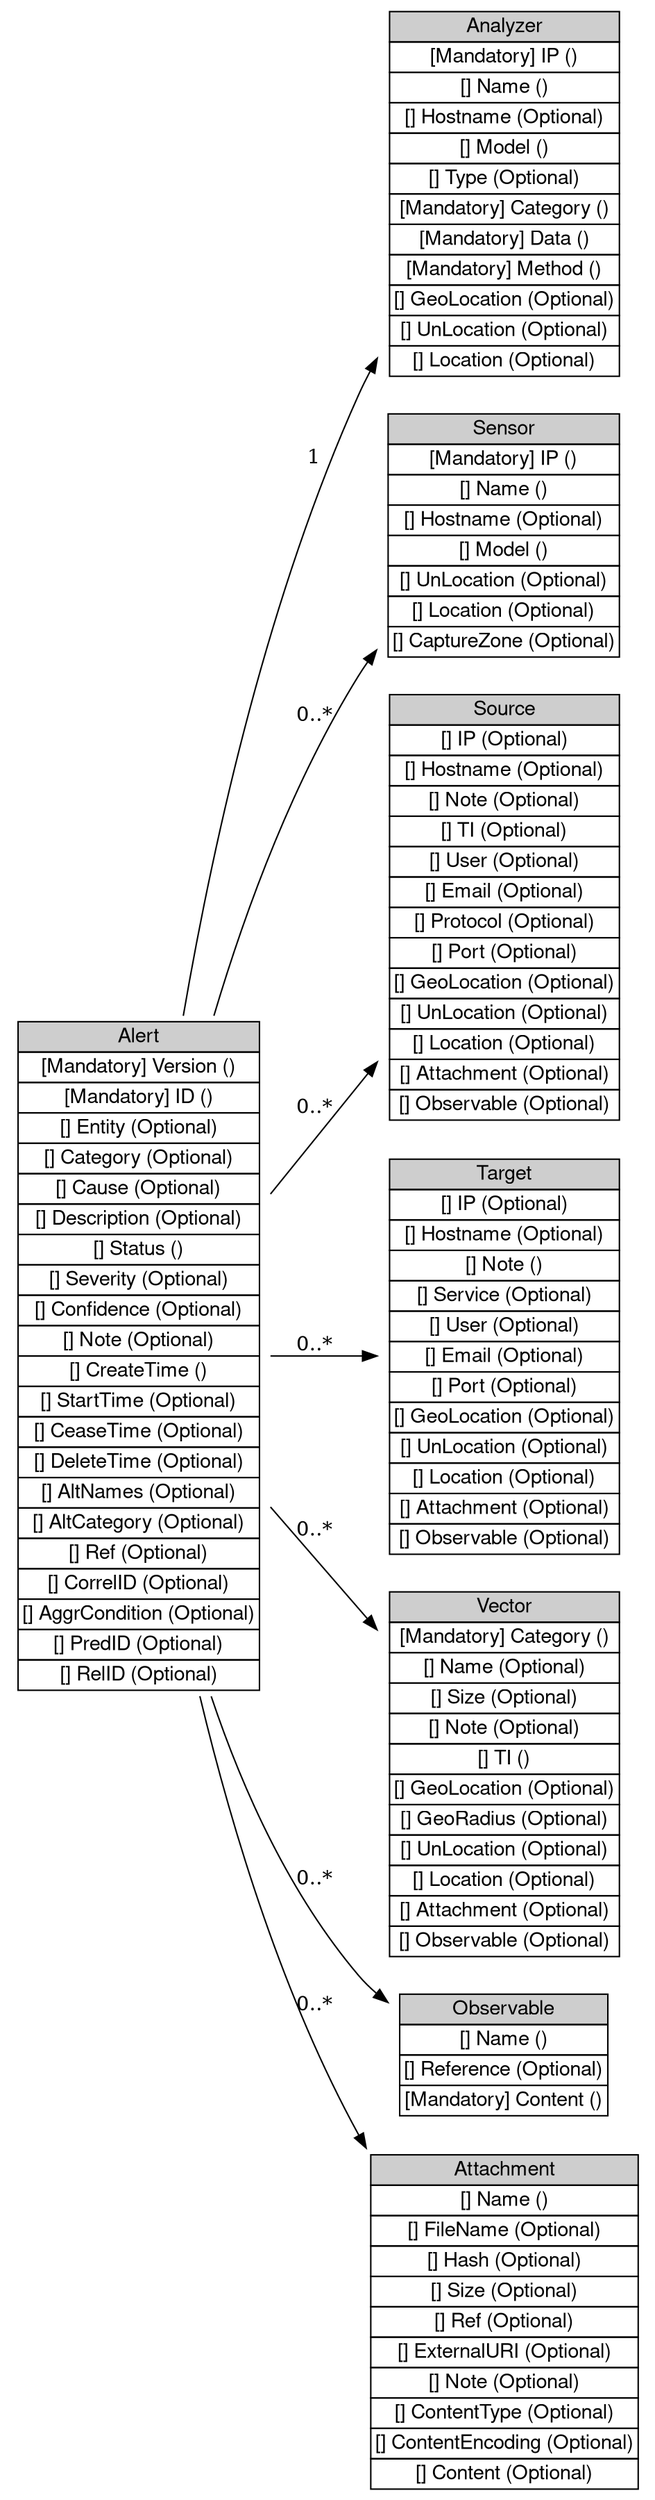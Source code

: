 digraph Alert {
	graph [bb="0,0,444,1719.5",
		rankdir=LR
	];
	node [label="\N"];
	Alert	[height=6.5278,
		label=<<table BORDER="0" CELLBORDER="1" CELLSPACING="0"> <tr> <td BGCOLOR="#CECECE" HREF="../IDMEFv2/Alert.html" TITLE="The Alert class contains high level information about the event that triggered the alert. "><FONT FACE="Nimbus Sans L">Alert</FONT></td> </tr>" %<tr><td  HREF="../IDMEFv2/Alert.html" TITLE="The version of the IDMEF format in use by this alert."><FONT FACE="Nimbus Sans L">[Mandatory] Version ()</FONT></td></tr>%<tr><td  HREF="../IDMEFv2/Alert.html" TITLE="Unique identifier for the alert."><FONT FACE="Nimbus Sans L">[Mandatory] ID ()</FONT></td></tr>%<tr><td  HREF="../IDMEFv2/Alert.html" TITLE="Tenant ID to support multi-tenancy (e.g. decentralized infrastructure, local agency, subsidiary company, etc.)."><FONT FACE="Nimbus Sans L">[] Entity (Optional)</FONT></td></tr>%<tr><td  HREF="../IDMEFv2/Alert.html" TITLE="The incident&#39;s category &amp; subcategory as listed in [ENISA-RIST] using the format &quot;category.subcategory&quot; (e.g. &quot;Attempt.Exploit&quot;)."><FONT FACE="Nimbus Sans L">[] Category (Optional)</FONT></td></tr>%<tr><td  HREF="../IDMEFv2/Alert.html" TITLE="Alert cause, if known at the time of detection."><FONT FACE="Nimbus Sans L">[] Cause (Optional)</FONT></td></tr>%<tr><td  HREF="../IDMEFv2/Alert.html" TITLE="Short free text human-readable description."><FONT FACE="Nimbus Sans L">[] Description (Optional)</FONT></td></tr>%<tr><td  HREF="../IDMEFv2/Alert.html" TITLE="Expires 18 April 2023                [Page 28]"><FONT FACE="Nimbus Sans L">[] Status ()</FONT></td></tr>%<tr><td  HREF="../IDMEFv2/Alert.html" TITLE="Severity of the alert."><FONT FACE="Nimbus Sans L">[] Severity (Optional)</FONT></td></tr>%<tr><td  HREF="../IDMEFv2/Alert.html" TITLE="A floating-point value between 0 and 1 indicating the analyzer&#39;s confidence in its own reliability of this particular detection, where 0 means that the detection is surely incorrect while 1 means there is no doubt about the detection made."><FONT FACE="Nimbus Sans L">[] Confidence (Optional)</FONT></td></tr>%<tr><td  HREF="../IDMEFv2/Alert.html" TITLE="Free text human-readable additional note, possibly a longer description of the incident if is not already obvious."><FONT FACE="Nimbus Sans L">[] Note (Optional)</FONT></td></tr>%<tr><td  HREF="../IDMEFv2/Alert.html" TITLE="events."><FONT FACE="Nimbus Sans L">[] CreateTime ()</FONT></td></tr>%<tr><td  HREF="../IDMEFv2/Alert.html" TITLE="Timestamp indicating the deduced start of the event."><FONT FACE="Nimbus Sans L">[] StartTime (Optional)</FONT></td></tr>%<tr><td  HREF="../IDMEFv2/Alert.html" TITLE="Timestamp indicating the deduced end of the event."><FONT FACE="Nimbus Sans L">[] CeaseTime (Optional)</FONT></td></tr>%<tr><td  HREF="../IDMEFv2/Alert.html" TITLE="Timestamp indicating when the message must be deleted."><FONT FACE="Nimbus Sans L">[] DeleteTime (Optional)</FONT></td></tr>%<tr><td  HREF="../IDMEFv2/Alert.html" TITLE="Alternative identifiers; strings which help pair the event to internal systems&#39; information (for example ticket IDs inside a request tracking systems)."><FONT FACE="Nimbus Sans L">[] AltNames (Optional)</FONT></td></tr>%<tr><td  HREF="../IDMEFv2/Alert.html" TITLE="Alternate categories from a reference other than [ENISA-RIST] (e.g.  MISP, MITRE ATT@CK or another proprietary/ internal reference)."><FONT FACE="Nimbus Sans L">[] AltCategory (Optional)</FONT></td></tr>%<tr><td  HREF="../IDMEFv2/Alert.html" TITLE="References to sources of information related to the alert and/or vulnerability, and specific to this alert."><FONT FACE="Nimbus Sans L">[] Ref (Optional)</FONT></td></tr>%<tr><td  HREF="../IDMEFv2/Alert.html" TITLE="Identifiers for the messages which were used as information sources to create this message, in case the message has been created based on correlation/analysis/deduction from other messages."><FONT FACE="Nimbus Sans L">[] CorrelID (Optional)</FONT></td></tr>%<tr><td  HREF="../IDMEFv2/Alert.html" TITLE="A list of IDMEF fields used to aggregate events.  The values for these fields will be the same in all aggregated events."><FONT FACE="Nimbus Sans L">[] AggrCondition (Optional)</FONT></td></tr>%<tr><td  HREF="../IDMEFv2/Alert.html" TITLE="A list containing the identifiers of previous messages which are obsoleted by this message."><FONT FACE="Nimbus Sans L">[] PredID (Optional)</FONT></td></tr>%<tr><td  HREF="../IDMEFv2/Alert.html" TITLE="A list containing the identifiers of other messages related to this message."><FONT FACE="Nimbus Sans L">[] RelID (Optional)</FONT></td></tr>%</table>>,
		pos="91,786.5",
		shape=plaintext,
		width=2.5278];
	Analyzer	[height=3.6111,
		label=<<table BORDER="0" CELLBORDER="1" CELLSPACING="0"> <tr> <td BGCOLOR="#CECECE" HREF="../IDMEFv2/Analyzer.html" TITLE="The Analyzer class describes the module that has analyzed the data captured by the sensors, identified an event of interest and decided to create an alert. "><FONT FACE="Nimbus Sans L">Analyzer</FONT></td> </tr>" %<tr><td  HREF="../IDMEFv2/Analyzer.html" TITLE="Analyzer IP address."><FONT FACE="Nimbus Sans L">[Mandatory] IP ()</FONT></td></tr>%<tr><td  HREF="../IDMEFv2/Analyzer.html" TITLE="however still bear some meaningful sense."><FONT FACE="Nimbus Sans L">[] Name ()</FONT></td></tr>%<tr><td  HREF="../IDMEFv2/Analyzer.html" TITLE="Hostname of this analyzer."><FONT FACE="Nimbus Sans L">[] Hostname (Optional)</FONT></td></tr>%<tr><td  HREF="../IDMEFv2/Analyzer.html" TITLE="brand and version)."><FONT FACE="Nimbus Sans L">[] Model ()</FONT></td></tr>%<tr><td  HREF="../IDMEFv2/Analyzer.html" TITLE="Analyzer type."><FONT FACE="Nimbus Sans L">[] Type (Optional)</FONT></td></tr>%<tr><td  HREF="../IDMEFv2/Analyzer.html" TITLE="Analyzer categories."><FONT FACE="Nimbus Sans L">[Mandatory] Category ()</FONT></td></tr>%<tr><td  HREF="../IDMEFv2/Analyzer.html" TITLE="Type of data analyzed during the detection."><FONT FACE="Nimbus Sans L">[Mandatory] Data ()</FONT></td></tr>%<tr><td  HREF="../IDMEFv2/Analyzer.html" TITLE="Detection method."><FONT FACE="Nimbus Sans L">[Mandatory] Method ()</FONT></td></tr>%<tr><td  HREF="../IDMEFv2/Analyzer.html" TITLE="GPS coordinates for the analyzer."><FONT FACE="Nimbus Sans L">[] GeoLocation (Optional)</FONT></td></tr>%<tr><td  HREF="../IDMEFv2/Analyzer.html" TITLE="Standard UN/Locode for the analyzer."><FONT FACE="Nimbus Sans L">[] UnLocation (Optional)</FONT></td></tr>%<tr><td  HREF="../IDMEFv2/Analyzer.html" TITLE="Internal name for the location of the analyzer."><FONT FACE="Nimbus Sans L">[] Location (Optional)</FONT></td></tr>%</table>>,
		pos="343.5,1589.5",
		shape=plaintext,
		width=2.4306];
	Alert -> Analyzer	[label=1,
		lp="212.5,1407",
		pos="e,255.99,1476 122.09,1021.6 144.47,1152 181.99,1314.8 243,1450.5 245.46,1456 248.14,1461.4 251.01,1466.9"];
	Sensor	[height=2.4444,
		label=<<table BORDER="0" CELLBORDER="1" CELLSPACING="0"> <tr> <td BGCOLOR="#CECECE" HREF="../IDMEFv2/Sensor.html" TITLE="The Sensor class describes the module that captured the data before sending it to an analyzer. The Sensor may be a subpart of the Analyzer. "><FONT FACE="Nimbus Sans L">Sensor</FONT></td> </tr>" %<tr><td  HREF="../IDMEFv2/Sensor.html" TITLE="The sensor&#39;s IP address."><FONT FACE="Nimbus Sans L">[Mandatory] IP ()</FONT></td></tr>%<tr><td  HREF="../IDMEFv2/Sensor.html" TITLE="however still bear some meaningful sense."><FONT FACE="Nimbus Sans L">[] Name ()</FONT></td></tr>%<tr><td  HREF="../IDMEFv2/Sensor.html" TITLE="The sensor&#39;s hostname."><FONT FACE="Nimbus Sans L">[] Hostname (Optional)</FONT></td></tr>%<tr><td  HREF="../IDMEFv2/Sensor.html" TITLE="Expires 18 April 2023                [Page 37]"><FONT FACE="Nimbus Sans L">[] Model ()</FONT></td></tr>%<tr><td  HREF="../IDMEFv2/Sensor.html" TITLE="Standard UN/Locode for the sensor."><FONT FACE="Nimbus Sans L">[] UnLocation (Optional)</FONT></td></tr>%<tr><td  HREF="../IDMEFv2/Sensor.html" TITLE="Internal name for the location of the sensor."><FONT FACE="Nimbus Sans L">[] Location (Optional)</FONT></td></tr>%<tr><td  HREF="../IDMEFv2/Sensor.html" TITLE="A string that describes the &quot;capture zone&quot; of the sensor, as a JSON-serialized string."><FONT FACE="Nimbus Sans L">[] CaptureZone (Optional)</FONT></td></tr>%</table>>,
		pos="343.5,1353.5",
		shape=plaintext,
		width=2.4444];
	Alert -> Sensor	[label="0..*",
		lp="212.5,1229",
		pos="e,255.46,1274.3 143.2,1021.6 166.45,1099.9 198.89,1185.3 243,1256.5 244.99,1259.7 247.11,1262.9 249.34,1266"];
	Source	[height=4.1944,
		label=<<table BORDER="0" CELLBORDER="1" CELLSPACING="0"> <tr> <td BGCOLOR="#CECECE" HREF="../IDMEFv2/Source.html" TITLE="The Source class describes the source(s) of the event(s) leading up to the alert. "><FONT FACE="Nimbus Sans L">Source</FONT></td> </tr>" %<tr><td  HREF="../IDMEFv2/Source.html" TITLE="Source IP address."><FONT FACE="Nimbus Sans L">[] IP (Optional)</FONT></td></tr>%<tr><td  HREF="../IDMEFv2/Source.html" TITLE="Hostname of this source."><FONT FACE="Nimbus Sans L">[] Hostname (Optional)</FONT></td></tr>%<tr><td  HREF="../IDMEFv2/Source.html" TITLE="Free text human-readable additional note for this source."><FONT FACE="Nimbus Sans L">[] Note (Optional)</FONT></td></tr>%<tr><td  HREF="../IDMEFv2/Source.html" TITLE="Threat Intelligence data about the source."><FONT FACE="Nimbus Sans L">[] TI (Optional)</FONT></td></tr>%<tr><td  HREF="../IDMEFv2/Source.html" TITLE="User ID or login responsible for the alert."><FONT FACE="Nimbus Sans L">[] User (Optional)</FONT></td></tr>%<tr><td  HREF="../IDMEFv2/Source.html" TITLE="Email address responsible for the alert."><FONT FACE="Nimbus Sans L">[] Email (Optional)</FONT></td></tr>%<tr><td  HREF="../IDMEFv2/Source.html" TITLE="Protocols related to connections from/to this source."><FONT FACE="Nimbus Sans L">[] Protocol (Optional)</FONT></td></tr>%<tr><td  HREF="../IDMEFv2/Source.html" TITLE="Source ports involved in the alert."><FONT FACE="Nimbus Sans L">[] Port (Optional)</FONT></td></tr>%<tr><td  HREF="../IDMEFv2/Source.html" TITLE="GPS coordinates for the source."><FONT FACE="Nimbus Sans L">[] GeoLocation (Optional)</FONT></td></tr>%<tr><td  HREF="../IDMEFv2/Source.html" TITLE="Standard UN/Locode for the source."><FONT FACE="Nimbus Sans L">[] UnLocation (Optional)</FONT></td></tr>%<tr><td  HREF="../IDMEFv2/Source.html" TITLE="Internal name for the location of the source."><FONT FACE="Nimbus Sans L">[] Location (Optional)</FONT></td></tr>%<tr><td  HREF="../IDMEFv2/Source.html" TITLE="Identifiers for attachments related to this source."><FONT FACE="Nimbus Sans L">[] Attachment (Optional)</FONT></td></tr>%<tr><td  HREF="../IDMEFv2/Source.html" TITLE="Identifiers for observables related to this source."><FONT FACE="Nimbus Sans L">[] Observable (Optional)</FONT></td></tr>%</table>>,
		pos="343.5,1096.5",
		shape=plaintext,
		width=2.4306];
	Alert -> Source	[label="0..*",
		lp="212.5,958",
		pos="e,255.94,989.38 182.08,897.98 203.98,925.07 227.43,954.1 249.46,981.36"];
	Target	[height=3.9028,
		label=<<table BORDER="0" CELLBORDER="1" CELLSPACING="0"> <tr> <td BGCOLOR="#CECECE" HREF="../IDMEFv2/Target.html" TITLE="The Target class describes the target(s) of the event(s) leading up to the alert. "><FONT FACE="Nimbus Sans L">Target</FONT></td> </tr>" %<tr><td  HREF="../IDMEFv2/Target.html" TITLE="Target IP address."><FONT FACE="Nimbus Sans L">[] IP (Optional)</FONT></td></tr>%<tr><td  HREF="../IDMEFv2/Target.html" TITLE="Hostname of this target."><FONT FACE="Nimbus Sans L">[] Hostname (Optional)</FONT></td></tr>%<tr><td  HREF="../IDMEFv2/Target.html" TITLE="Expires 18 April 2023                [Page 41]"><FONT FACE="Nimbus Sans L">[] Note ()</FONT></td></tr>%<tr><td  HREF="../IDMEFv2/Target.html" TITLE="Service or process impacted by the alert."><FONT FACE="Nimbus Sans L">[] Service (Optional)</FONT></td></tr>%<tr><td  HREF="../IDMEFv2/Target.html" TITLE="User ID or login targeted by the alert."><FONT FACE="Nimbus Sans L">[] User (Optional)</FONT></td></tr>%<tr><td  HREF="../IDMEFv2/Target.html" TITLE="Email address targeted by the alert."><FONT FACE="Nimbus Sans L">[] Email (Optional)</FONT></td></tr>%<tr><td  HREF="../IDMEFv2/Target.html" TITLE="Target ports involved in the alert."><FONT FACE="Nimbus Sans L">[] Port (Optional)</FONT></td></tr>%<tr><td  HREF="../IDMEFv2/Target.html" TITLE="GPS coordinates for the target."><FONT FACE="Nimbus Sans L">[] GeoLocation (Optional)</FONT></td></tr>%<tr><td  HREF="../IDMEFv2/Target.html" TITLE="Standard UN/Locode for the target."><FONT FACE="Nimbus Sans L">[] UnLocation (Optional)</FONT></td></tr>%<tr><td  HREF="../IDMEFv2/Target.html" TITLE="Internal name for the location of the target."><FONT FACE="Nimbus Sans L">[] Location (Optional)</FONT></td></tr>%<tr><td  HREF="../IDMEFv2/Target.html" TITLE="Identifiers for attachments related to this target."><FONT FACE="Nimbus Sans L">[] Attachment (Optional)</FONT></td></tr>%<tr><td  HREF="../IDMEFv2/Target.html" TITLE="Identifiers for observables related to this target."><FONT FACE="Nimbus Sans L">[] Observable (Optional)</FONT></td></tr>%</table>>,
		pos="343.5,786.5",
		shape=plaintext,
		width=2.4306];
	Alert -> Target	[label="0..*",
		lp="212.5,794",
		pos="e,255.73,786.5 182.08,786.5 202.69,786.5 224.69,786.5 245.58,786.5"];
	Vector	[height=3.6111,
		label=<<table BORDER="0" CELLBORDER="1" CELLSPACING="0"> <tr> <td BGCOLOR="#CECECE" HREF="../IDMEFv2/Vector.html" TITLE="The Vector class describes the vector(s) of the event(s) leading up to the alert. o Name, location, description, ... "><FONT FACE="Nimbus Sans L">Vector</FONT></td> </tr>" %<tr><td  HREF="../IDMEFv2/Vector.html" TITLE="Category for the detected &quot;vector&quot;."><FONT FACE="Nimbus Sans L">[Mandatory] Category ()</FONT></td></tr>%<tr><td  HREF="../IDMEFv2/Vector.html" TITLE="Name of the detected vector or &quot;Unknown&quot;."><FONT FACE="Nimbus Sans L">[] Name (Optional)</FONT></td></tr>%<tr><td  HREF="../IDMEFv2/Vector.html" TITLE="Rough estimate of the detected vector&#39;s size."><FONT FACE="Nimbus Sans L">[] Size (Optional)</FONT></td></tr>%<tr><td  HREF="../IDMEFv2/Vector.html" TITLE="Free text human-readable additional note for this vector."><FONT FACE="Nimbus Sans L">[] Note (Optional)</FONT></td></tr>%<tr><td  HREF="../IDMEFv2/Vector.html" TITLE="Expires 18 April 2023                [Page 45]"><FONT FACE="Nimbus Sans L">[] TI ()</FONT></td></tr>%<tr><td  HREF="../IDMEFv2/Vector.html" TITLE="GPS coordinates for the vector."><FONT FACE="Nimbus Sans L">[] GeoLocation (Optional)</FONT></td></tr>%<tr><td  HREF="../IDMEFv2/Vector.html" TITLE="Estimated radius around the provided geolocation in meters."><FONT FACE="Nimbus Sans L">[] GeoRadius (Optional)</FONT></td></tr>%<tr><td  HREF="../IDMEFv2/Vector.html" TITLE="Standard UN/Locode for the vector."><FONT FACE="Nimbus Sans L">[] UnLocation (Optional)</FONT></td></tr>%<tr><td  HREF="../IDMEFv2/Vector.html" TITLE="Internal name for the location of the vector."><FONT FACE="Nimbus Sans L">[] Location (Optional)</FONT></td></tr>%<tr><td  HREF="../IDMEFv2/Vector.html" TITLE="Identifiers for attachments related to this vector."><FONT FACE="Nimbus Sans L">[] Attachment (Optional)</FONT></td></tr>%<tr><td  HREF="../IDMEFv2/Vector.html" TITLE="Identifiers for observables related to this vector."><FONT FACE="Nimbus Sans L">[] Observable (Optional)</FONT></td></tr>%</table>>,
		pos="343.5,497.5",
		shape=plaintext,
		width=2.4306];
	Alert -> Vector	[label="0..*",
		lp="212.5,666",
		pos="e,255.73,597.61 182.08,682.57 203.82,657.5 227.09,630.64 248.98,605.39"];
	Observable	[height=1.2778,
		label=<<table BORDER="0" CELLBORDER="1" CELLSPACING="0"> <tr> <td BGCOLOR="#CECECE" HREF="../IDMEFv2/Observable.html" TITLE="The Observable class describes a feature or phenomenon that can be observed or measured for the purposes of detecting malicious behavior. "><FONT FACE="Nimbus Sans L">Observable</FONT></td> </tr>" %<tr><td  HREF="../IDMEFv2/Observable.html" TITLE="&quot;Observable&quot; attribute."><FONT FACE="Nimbus Sans L">[] Name ()</FONT></td></tr>%<tr><td  HREF="../IDMEFv2/Observable.html" TITLE="Name of the reference where the observable is specified."><FONT FACE="Nimbus Sans L">[] Reference (Optional)</FONT></td></tr>%<tr><td  HREF="../IDMEFv2/Observable.html" TITLE="Observable content."><FONT FACE="Nimbus Sans L">[Mandatory] Content ()</FONT></td></tr>%</table>>,
		pos="343.5,303.5",
		shape=plaintext,
		width=2.2222];
	Alert -> Observable	[label="0..*",
		lp="212.5,425",
		pos="e,263.33,339.82 141.31,551.33 163.93,483.7 196.48,413.45 243,358.5 246.76,354.06 250.97,349.91 255.48,346.05"];
	Attachment	[height=3.3194,
		label=<<table BORDER="0" CELLBORDER="1" CELLSPACING="0"> <tr> <td BGCOLOR="#CECECE" HREF="../IDMEFv2/Attachment.html" TITLE="The Attachment class contains additional data which was captured in relation with the event. "><FONT FACE="Nimbus Sans L">Attachment</FONT></td> </tr>" %<tr><td  HREF="../IDMEFv2/Attachment.html" TITLE="&quot;Attachment&quot; attribute."><FONT FACE="Nimbus Sans L">[] Name ()</FONT></td></tr>%<tr><td  HREF="../IDMEFv2/Attachment.html" TITLE="Attachment filename."><FONT FACE="Nimbus Sans L">[] FileName (Optional)</FONT></td></tr>%<tr><td  HREF="../IDMEFv2/Attachment.html" TITLE="A list of hash results for the attachment&#39;s Content."><FONT FACE="Nimbus Sans L">[] Hash (Optional)</FONT></td></tr>%<tr><td  HREF="../IDMEFv2/Attachment.html" TITLE="Length of the content (in bytes)."><FONT FACE="Nimbus Sans L">[] Size (Optional)</FONT></td></tr>%<tr><td  HREF="../IDMEFv2/Attachment.html" TITLE="References to sources of information related to the alert and/or vulnerability, and specific to this attachment."><FONT FACE="Nimbus Sans L">[] Ref (Optional)</FONT></td></tr>%<tr><td  HREF="../IDMEFv2/Attachment.html" TITLE="If the attachment&#39;s content is available and/or recognizable from an external resource, this is the URI (usually a URL) to that resource."><FONT FACE="Nimbus Sans L">[] ExternalURI (Optional)</FONT></td></tr>%<tr><td  HREF="../IDMEFv2/Attachment.html" TITLE="Free text human-readable additional note for this attachment."><FONT FACE="Nimbus Sans L">[] Note (Optional)</FONT></td></tr>%<tr><td  HREF="../IDMEFv2/Attachment.html" TITLE="Internet Media Type of the attachment."><FONT FACE="Nimbus Sans L">[] ContentType (Optional)</FONT></td></tr>%<tr><td  HREF="../IDMEFv2/Attachment.html" TITLE="Content encoding."><FONT FACE="Nimbus Sans L">[] ContentEncoding (Optional)</FONT></td></tr>%<tr><td  HREF="../IDMEFv2/Attachment.html" TITLE="The attachment&#39;s content, in case it is directly embedded inside the message."><FONT FACE="Nimbus Sans L">[] Content (Optional)</FONT></td></tr>%</table>>,
		pos="343.5,119.5",
		shape=plaintext,
		width=2.7917];
	Alert -> Attachment	[label="0..*",
		lp="212.5,338",
		pos="e,248.3,239.19 133.47,551.42 156.8,453.77 191.84,341.73 243,248.5 243.11,248.31 243.21,248.11 243.32,247.92"];
}
